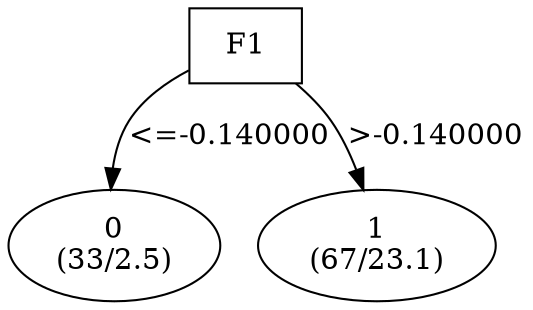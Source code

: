 digraph YaDT {
n0 [ shape=box, label="F1\n"]
n0 -> n1 [label="<=-0.140000"]
n1 [ shape=ellipse, label="0\n(33/2.5)"]
n0 -> n2 [label=">-0.140000"]
n2 [ shape=ellipse, label="1\n(67/23.1)"]
}
